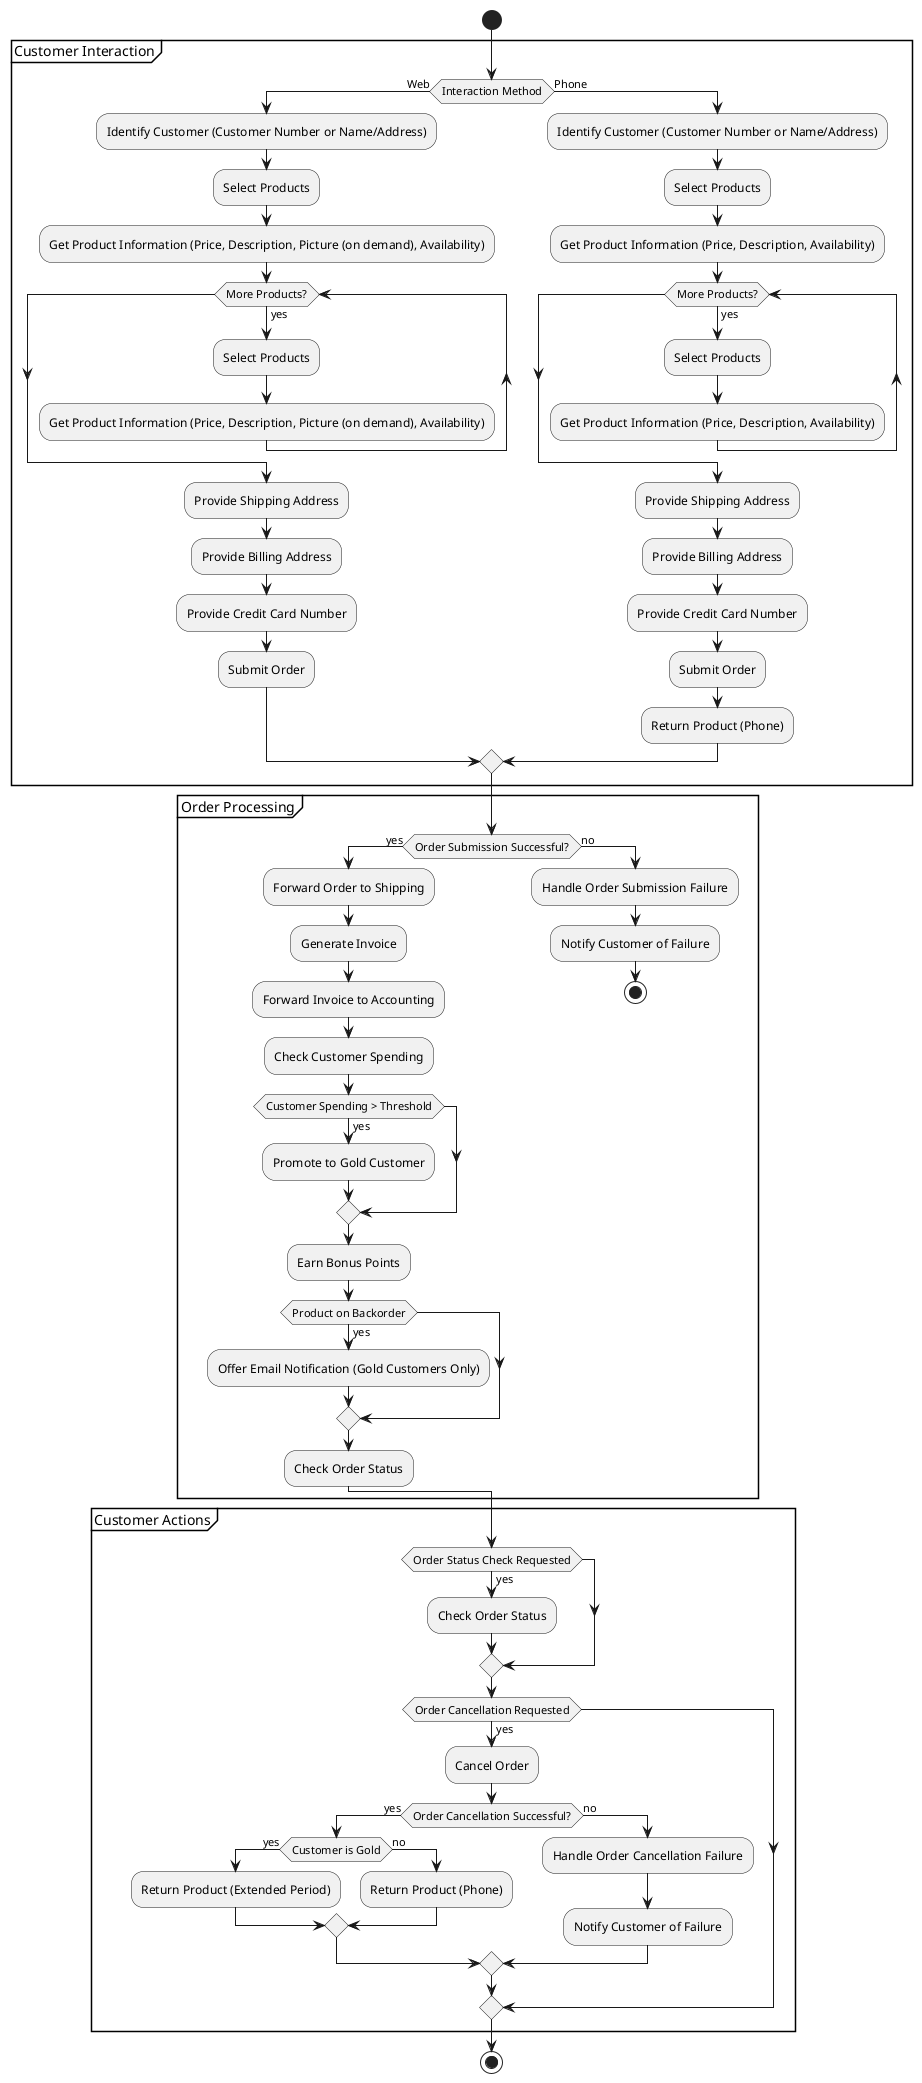 @startuml
start

partition Customer Interaction {
    if (Interaction Method) then (Web)
        :Identify Customer (Customer Number or Name/Address);
        :Select Products;
        :Get Product Information (Price, Description, Picture (on demand), Availability);
        while (More Products?) is (yes)
            :Select Products;
            :Get Product Information (Price, Description, Picture (on demand), Availability);
        endwhile
        :Provide Shipping Address;
        :Provide Billing Address;
        :Provide Credit Card Number;
        :Submit Order;
    else (Phone)
        :Identify Customer (Customer Number or Name/Address);
        :Select Products;
        :Get Product Information (Price, Description, Availability);
        while (More Products?) is (yes)
            :Select Products;
            :Get Product Information (Price, Description, Availability);
        endwhile
        :Provide Shipping Address;
        :Provide Billing Address;
        :Provide Credit Card Number;
        :Submit Order;
        :Return Product (Phone);
    endif
}

partition Order Processing {
    if (Order Submission Successful?) then (yes)
        :Forward Order to Shipping;
        :Generate Invoice;
        :Forward Invoice to Accounting;
        :Check Customer Spending;
        if (Customer Spending > Threshold) then (yes)
            :Promote to Gold Customer;
        endif
        :Earn Bonus Points;
        if (Product on Backorder) then (yes)
            :Offer Email Notification (Gold Customers Only);
        endif
        :Check Order Status;
    else (no)
        :Handle Order Submission Failure;
        :Notify Customer of Failure;
        stop
    endif
}

partition Customer Actions {
    if (Order Status Check Requested) then (yes)
        :Check Order Status;
    endif
    if (Order Cancellation Requested) then (yes)
        :Cancel Order;
        if (Order Cancellation Successful?) then (yes)
            if (Customer is Gold) then (yes)
                :Return Product (Extended Period);
            else (no)
                :Return Product (Phone);
            endif
        else (no)
            :Handle Order Cancellation Failure;
            :Notify Customer of Failure;
        endif
    endif
}

stop

@enduml